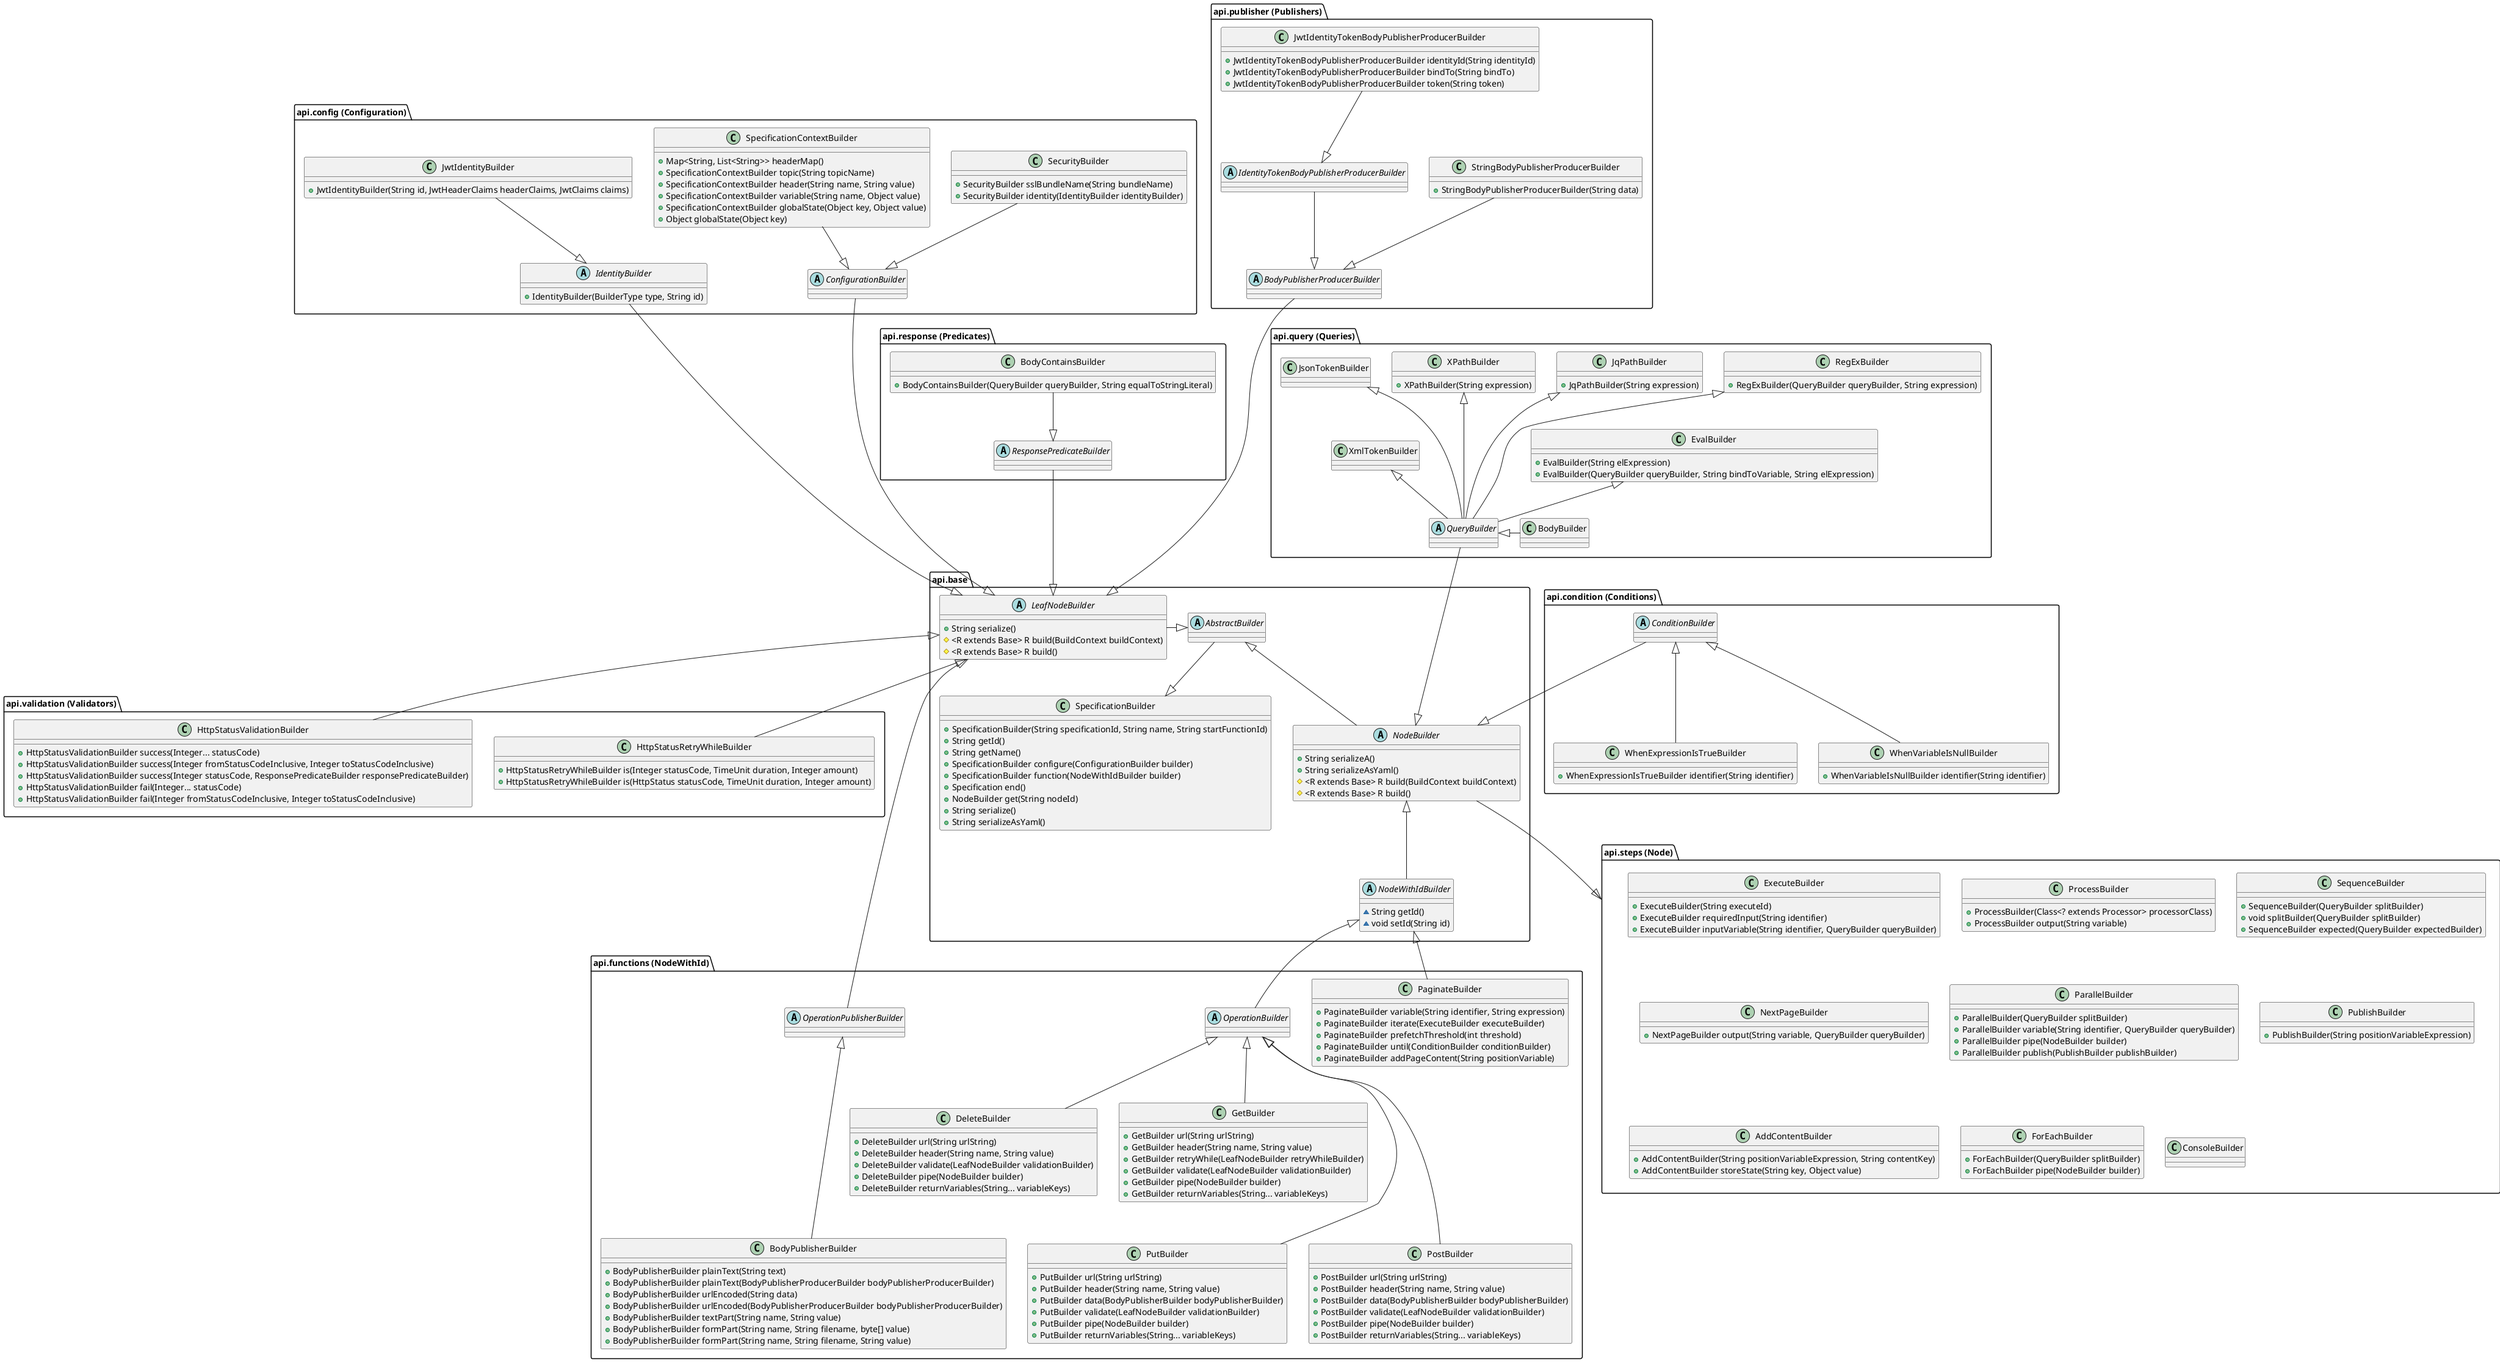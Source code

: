 @startuml

package api.base as base {
    abstract class AbstractBuilder
    abstract class LeafNodeBuilder {
        +String serialize()
        #<R extends Base> R build(BuildContext buildContext)
        #<R extends Base> R build()
    }
    abstract class NodeBuilder {
        +String serializeA()
        +String serializeAsYaml()
        #<R extends Base> R build(BuildContext buildContext)
        #<R extends Base> R build()
    }
    abstract class NodeWithIdBuilder {
        ~String getId()
        ~void setId(String id)
    }

    class SpecificationBuilder {
        +SpecificationBuilder(String specificationId, String name, String startFunctionId)
        +String getId()
        +String getName()
        +SpecificationBuilder configure(ConfigurationBuilder builder)
        +SpecificationBuilder function(NodeWithIdBuilder builder)
        +Specification end()
        +NodeBuilder get(String nodeId)
        +String serialize()
        +String serializeAsYaml()
    }

    AbstractBuilder <|-r- LeafNodeBuilder
    AbstractBuilder <|-d- NodeBuilder
    NodeBuilder <|-d- NodeWithIdBuilder
}

package "api.functions (NodeWithId)" as functions {
    abstract class OperationPublisherBuilder
    class BodyPublisherBuilder {
        +BodyPublisherBuilder plainText(String text)
        +BodyPublisherBuilder plainText(BodyPublisherProducerBuilder bodyPublisherProducerBuilder)
        +BodyPublisherBuilder urlEncoded(String data)
        +BodyPublisherBuilder urlEncoded(BodyPublisherProducerBuilder bodyPublisherProducerBuilder)
        +BodyPublisherBuilder textPart(String name, String value)
        +BodyPublisherBuilder formPart(String name, String filename, byte[] value)
        +BodyPublisherBuilder formPart(String name, String filename, String value)
    }
    abstract class OperationBuilder {
    }
    class GetBuilder {
        +GetBuilder url(String urlString)
        +GetBuilder header(String name, String value)
        +GetBuilder retryWhile(LeafNodeBuilder retryWhileBuilder)
        +GetBuilder validate(LeafNodeBuilder validationBuilder)
        +GetBuilder pipe(NodeBuilder builder)
        +GetBuilder returnVariables(String... variableKeys)
    }
    class PutBuilder {
        +PutBuilder url(String urlString)
        +PutBuilder header(String name, String value)
        +PutBuilder data(BodyPublisherBuilder bodyPublisherBuilder)
        +PutBuilder validate(LeafNodeBuilder validationBuilder)
        +PutBuilder pipe(NodeBuilder builder)
        +PutBuilder returnVariables(String... variableKeys)
    }
    class PostBuilder {
        +PostBuilder url(String urlString)
        +PostBuilder header(String name, String value)
        +PostBuilder data(BodyPublisherBuilder bodyPublisherBuilder)
        +PostBuilder validate(LeafNodeBuilder validationBuilder)
        +PostBuilder pipe(NodeBuilder builder)
        +PostBuilder returnVariables(String... variableKeys)
    }
    class DeleteBuilder {
        +DeleteBuilder url(String urlString)
        +DeleteBuilder header(String name, String value)
        +DeleteBuilder validate(LeafNodeBuilder validationBuilder)
        +DeleteBuilder pipe(NodeBuilder builder)
        +DeleteBuilder returnVariables(String... variableKeys)
    }
    class PaginateBuilder {
        +PaginateBuilder variable(String identifier, String expression)
        +PaginateBuilder iterate(ExecuteBuilder executeBuilder)
        +PaginateBuilder prefetchThreshold(int threshold)
        +PaginateBuilder until(ConditionBuilder conditionBuilder)
        +PaginateBuilder addPageContent(String positionVariable)
    }

    LeafNodeBuilder <|-u- OperationPublisherBuilder
    OperationPublisherBuilder <|-down-- BodyPublisherBuilder
    PaginateBuilder -u-|> NodeWithIdBuilder
    OperationBuilder -u-|> NodeWithIdBuilder
    OperationBuilder <|-- GetBuilder
    OperationBuilder <|--- PutBuilder
    OperationBuilder <|--- PostBuilder
    OperationBuilder <|-- DeleteBuilder
}

package "api.steps (Node)" as steps {
    class ExecuteBuilder {
        +ExecuteBuilder(String executeId)
        +ExecuteBuilder requiredInput(String identifier)
        +ExecuteBuilder inputVariable(String identifier, QueryBuilder queryBuilder)
    }
    class ProcessBuilder {
        +ProcessBuilder(Class<? extends Processor> processorClass)
        +ProcessBuilder output(String variable)
    }
    class SequenceBuilder {
        +SequenceBuilder(QueryBuilder splitBuilder)
        +void splitBuilder(QueryBuilder splitBuilder)
        +SequenceBuilder expected(QueryBuilder expectedBuilder)
    }
    class NextPageBuilder {
        +NextPageBuilder output(String variable, QueryBuilder queryBuilder)
    }
    class ParallelBuilder {
        +ParallelBuilder(QueryBuilder splitBuilder)
        +ParallelBuilder variable(String identifier, QueryBuilder queryBuilder)
        +ParallelBuilder pipe(NodeBuilder builder)
        +ParallelBuilder publish(PublishBuilder publishBuilder)
    }
    class PublishBuilder {
        +PublishBuilder(String positionVariableExpression)
    }
    class AddContentBuilder {
        +AddContentBuilder(String positionVariableExpression, String contentKey)
        +AddContentBuilder storeState(String key, Object value)
    }
    class ForEachBuilder {
        +ForEachBuilder(QueryBuilder splitBuilder)
        +ForEachBuilder pipe(NodeBuilder builder)
    }
    class ConsoleBuilder {
    }
}

package "api.config (Configuration)" as config {
    abstract class ConfigurationBuilder
    class SpecificationContextBuilder {
        +Map<String, List<String>> headerMap()
        +SpecificationContextBuilder topic(String topicName)
        +SpecificationContextBuilder header(String name, String value)
        +SpecificationContextBuilder variable(String name, Object value)
        +SpecificationContextBuilder globalState(Object key, Object value)
        +Object globalState(Object key)
    }
    class SecurityBuilder {
        +SecurityBuilder sslBundleName(String bundleName)
        +SecurityBuilder identity(IdentityBuilder identityBuilder)
    }
    abstract class IdentityBuilder {
        +IdentityBuilder(BuilderType type, String id)
    }
    class JwtIdentityBuilder {
        +JwtIdentityBuilder(String id, JwtHeaderClaims headerClaims, JwtClaims claims)
    }

    IdentityBuilder <|-u- JwtIdentityBuilder
    ConfigurationBuilder <|-u- SpecificationContextBuilder
    ConfigurationBuilder <|-u- SecurityBuilder
}

package "api.validation (Validators)" as validation {
    class HttpStatusValidationBuilder {
        +HttpStatusValidationBuilder success(Integer... statusCode)
        +HttpStatusValidationBuilder success(Integer fromStatusCodeInclusive, Integer toStatusCodeInclusive)
        +HttpStatusValidationBuilder success(Integer statusCode, ResponsePredicateBuilder responsePredicateBuilder)
        +HttpStatusValidationBuilder fail(Integer... statusCode)
        +HttpStatusValidationBuilder fail(Integer fromStatusCodeInclusive, Integer toStatusCodeInclusive)
    }
    class HttpStatusRetryWhileBuilder  {
        +HttpStatusRetryWhileBuilder is(Integer statusCode, TimeUnit duration, Integer amount)
        +HttpStatusRetryWhileBuilder is(HttpStatus statusCode, TimeUnit duration, Integer amount)
    }
}

package "api.response (Predicates)" as response {
    abstract class ResponsePredicateBuilder
    class BodyContainsBuilder {
        +BodyContainsBuilder(QueryBuilder queryBuilder, String equalToStringLiteral)
    }

    ResponsePredicateBuilder <|-u- BodyContainsBuilder
}

package "api.publisher (Publishers)" as publisher {
    abstract class BodyPublisherProducerBuilder
    abstract class IdentityTokenBodyPublisherProducerBuilder
    class JwtIdentityTokenBodyPublisherProducerBuilder {
        +JwtIdentityTokenBodyPublisherProducerBuilder identityId(String identityId)
        +JwtIdentityTokenBodyPublisherProducerBuilder bindTo(String bindTo)
        +JwtIdentityTokenBodyPublisherProducerBuilder token(String token)
    }
    class StringBodyPublisherProducerBuilder {
        +StringBodyPublisherProducerBuilder(String data)
    }

    BodyPublisherProducerBuilder <|-u- IdentityTokenBodyPublisherProducerBuilder
    IdentityTokenBodyPublisherProducerBuilder <|-u- JwtIdentityTokenBodyPublisherProducerBuilder
    BodyPublisherProducerBuilder <|-u- StringBodyPublisherProducerBuilder
}

package "api.query (Queries)" as query {
    abstract class QueryBuilder {
    }
    class BodyBuilder
    class EvalBuilder {
        +EvalBuilder(String elExpression)
        +EvalBuilder(QueryBuilder queryBuilder, String bindToVariable, String elExpression)
    }
    class RegExBuilder {
        +RegExBuilder(QueryBuilder queryBuilder, String expression)
    }
    class JqPathBuilder {
        +JqPathBuilder(String expression)
    }
    class XPathBuilder {
        +XPathBuilder(String expression)
    }
    class JsonTokenBuilder
    class XmlTokenBuilder

    QueryBuilder <|-right- BodyBuilder
    EvalBuilder <|-- QueryBuilder
    RegExBuilder <|--- QueryBuilder
    JqPathBuilder <|--- QueryBuilder
    XPathBuilder <|--- QueryBuilder
    JsonTokenBuilder <|--- QueryBuilder
    XmlTokenBuilder <|-- QueryBuilder
}

package "api.condition (Conditions)" as condition {
    abstract class ConditionBuilder {
    }
    class WhenVariableIsNullBuilder {
        +WhenVariableIsNullBuilder identifier(String identifier)
    }
    class WhenExpressionIsTrueBuilder {
        +WhenExpressionIsTrueBuilder identifier(String identifier)
    }

    ConditionBuilder <|-- WhenVariableIsNullBuilder
    ConditionBuilder <|-- WhenExpressionIsTrueBuilder
}

SpecificationBuilder <|-u- AbstractBuilder
IdentityBuilder --|> LeafNodeBuilder
ConfigurationBuilder ----d-|> LeafNodeBuilder
NodeBuilder <|--u- QueryBuilder
ResponsePredicateBuilder ---|> LeafNodeBuilder
BodyPublisherProducerBuilder -----|> LeafNodeBuilder
HttpStatusValidationBuilder -u-|> LeafNodeBuilder
HttpStatusRetryWhileBuilder -u-|> LeafNodeBuilder
ConditionBuilder --|> NodeBuilder

NodeBuilder --|> steps

@enduml
